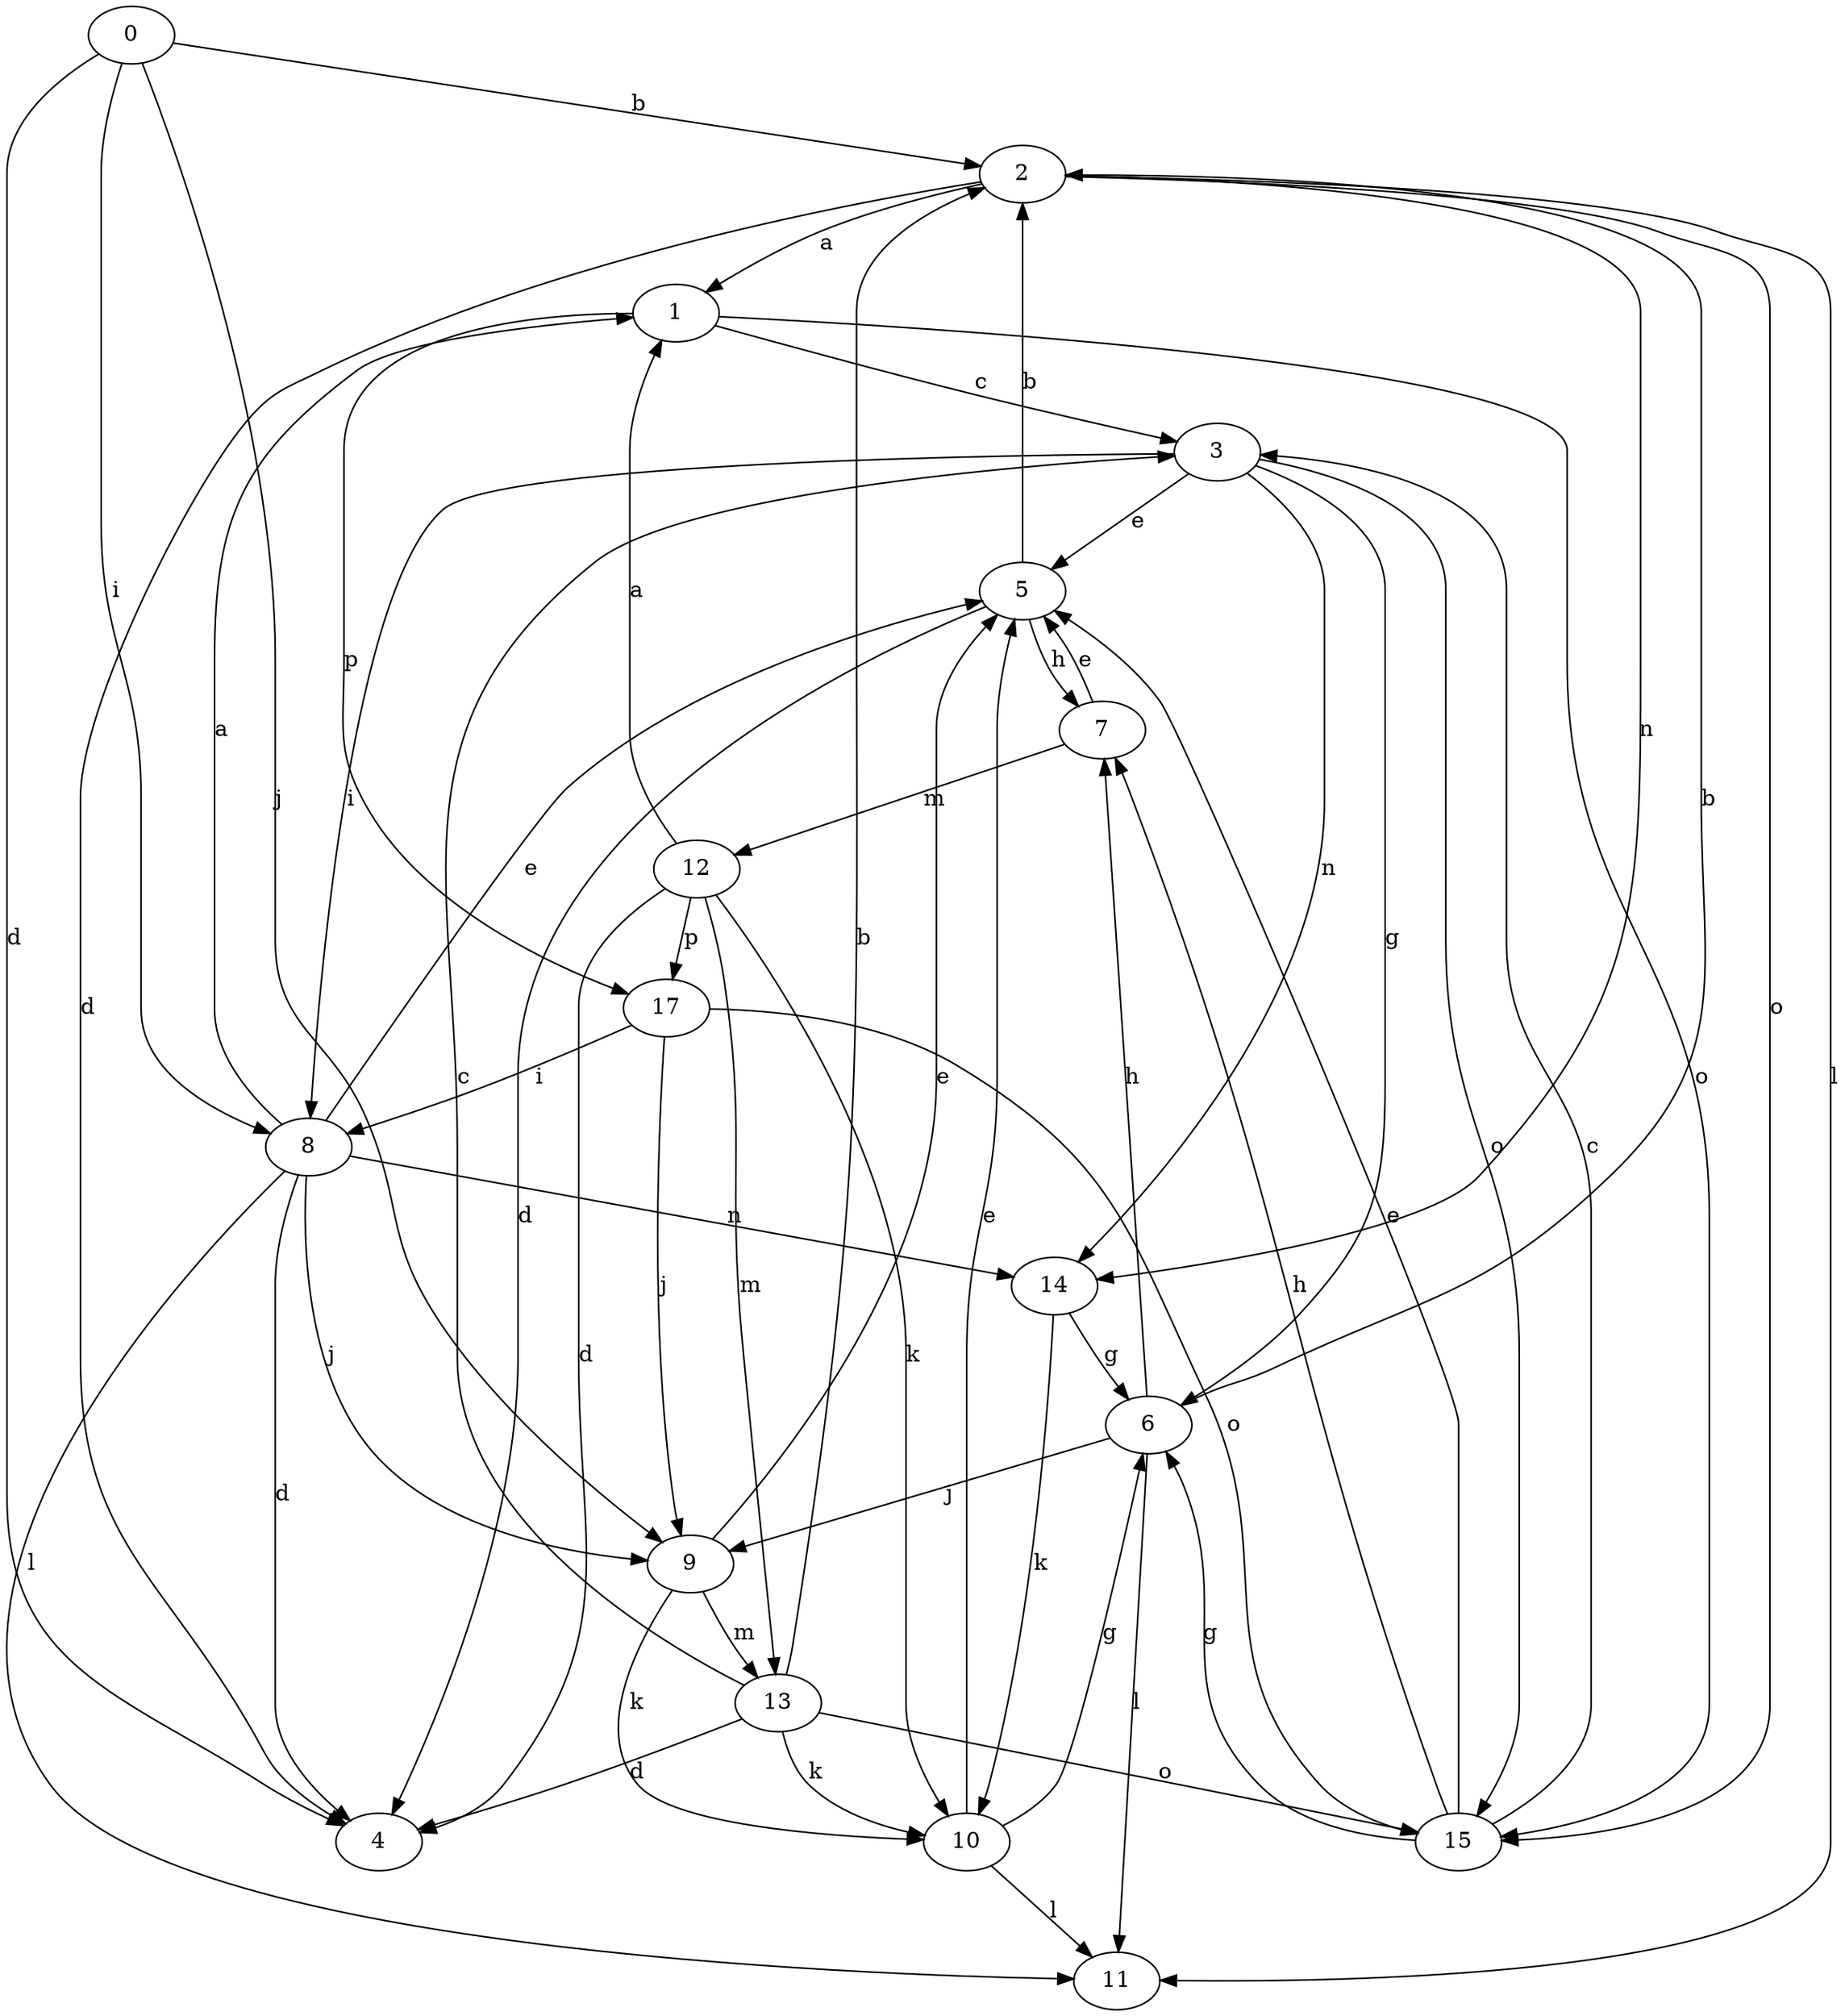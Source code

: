 strict digraph  {
0;
1;
2;
3;
4;
5;
6;
7;
8;
9;
10;
11;
12;
13;
14;
15;
17;
0 -> 2  [label=b];
0 -> 4  [label=d];
0 -> 8  [label=i];
0 -> 9  [label=j];
1 -> 3  [label=c];
1 -> 15  [label=o];
1 -> 17  [label=p];
2 -> 1  [label=a];
2 -> 4  [label=d];
2 -> 11  [label=l];
2 -> 14  [label=n];
2 -> 15  [label=o];
3 -> 5  [label=e];
3 -> 6  [label=g];
3 -> 8  [label=i];
3 -> 14  [label=n];
3 -> 15  [label=o];
5 -> 2  [label=b];
5 -> 4  [label=d];
5 -> 7  [label=h];
6 -> 2  [label=b];
6 -> 7  [label=h];
6 -> 9  [label=j];
6 -> 11  [label=l];
7 -> 5  [label=e];
7 -> 12  [label=m];
8 -> 1  [label=a];
8 -> 4  [label=d];
8 -> 5  [label=e];
8 -> 9  [label=j];
8 -> 11  [label=l];
8 -> 14  [label=n];
9 -> 5  [label=e];
9 -> 10  [label=k];
9 -> 13  [label=m];
10 -> 5  [label=e];
10 -> 6  [label=g];
10 -> 11  [label=l];
12 -> 1  [label=a];
12 -> 4  [label=d];
12 -> 10  [label=k];
12 -> 13  [label=m];
12 -> 17  [label=p];
13 -> 2  [label=b];
13 -> 3  [label=c];
13 -> 4  [label=d];
13 -> 10  [label=k];
13 -> 15  [label=o];
14 -> 6  [label=g];
14 -> 10  [label=k];
15 -> 3  [label=c];
15 -> 5  [label=e];
15 -> 6  [label=g];
15 -> 7  [label=h];
17 -> 8  [label=i];
17 -> 9  [label=j];
17 -> 15  [label=o];
}
